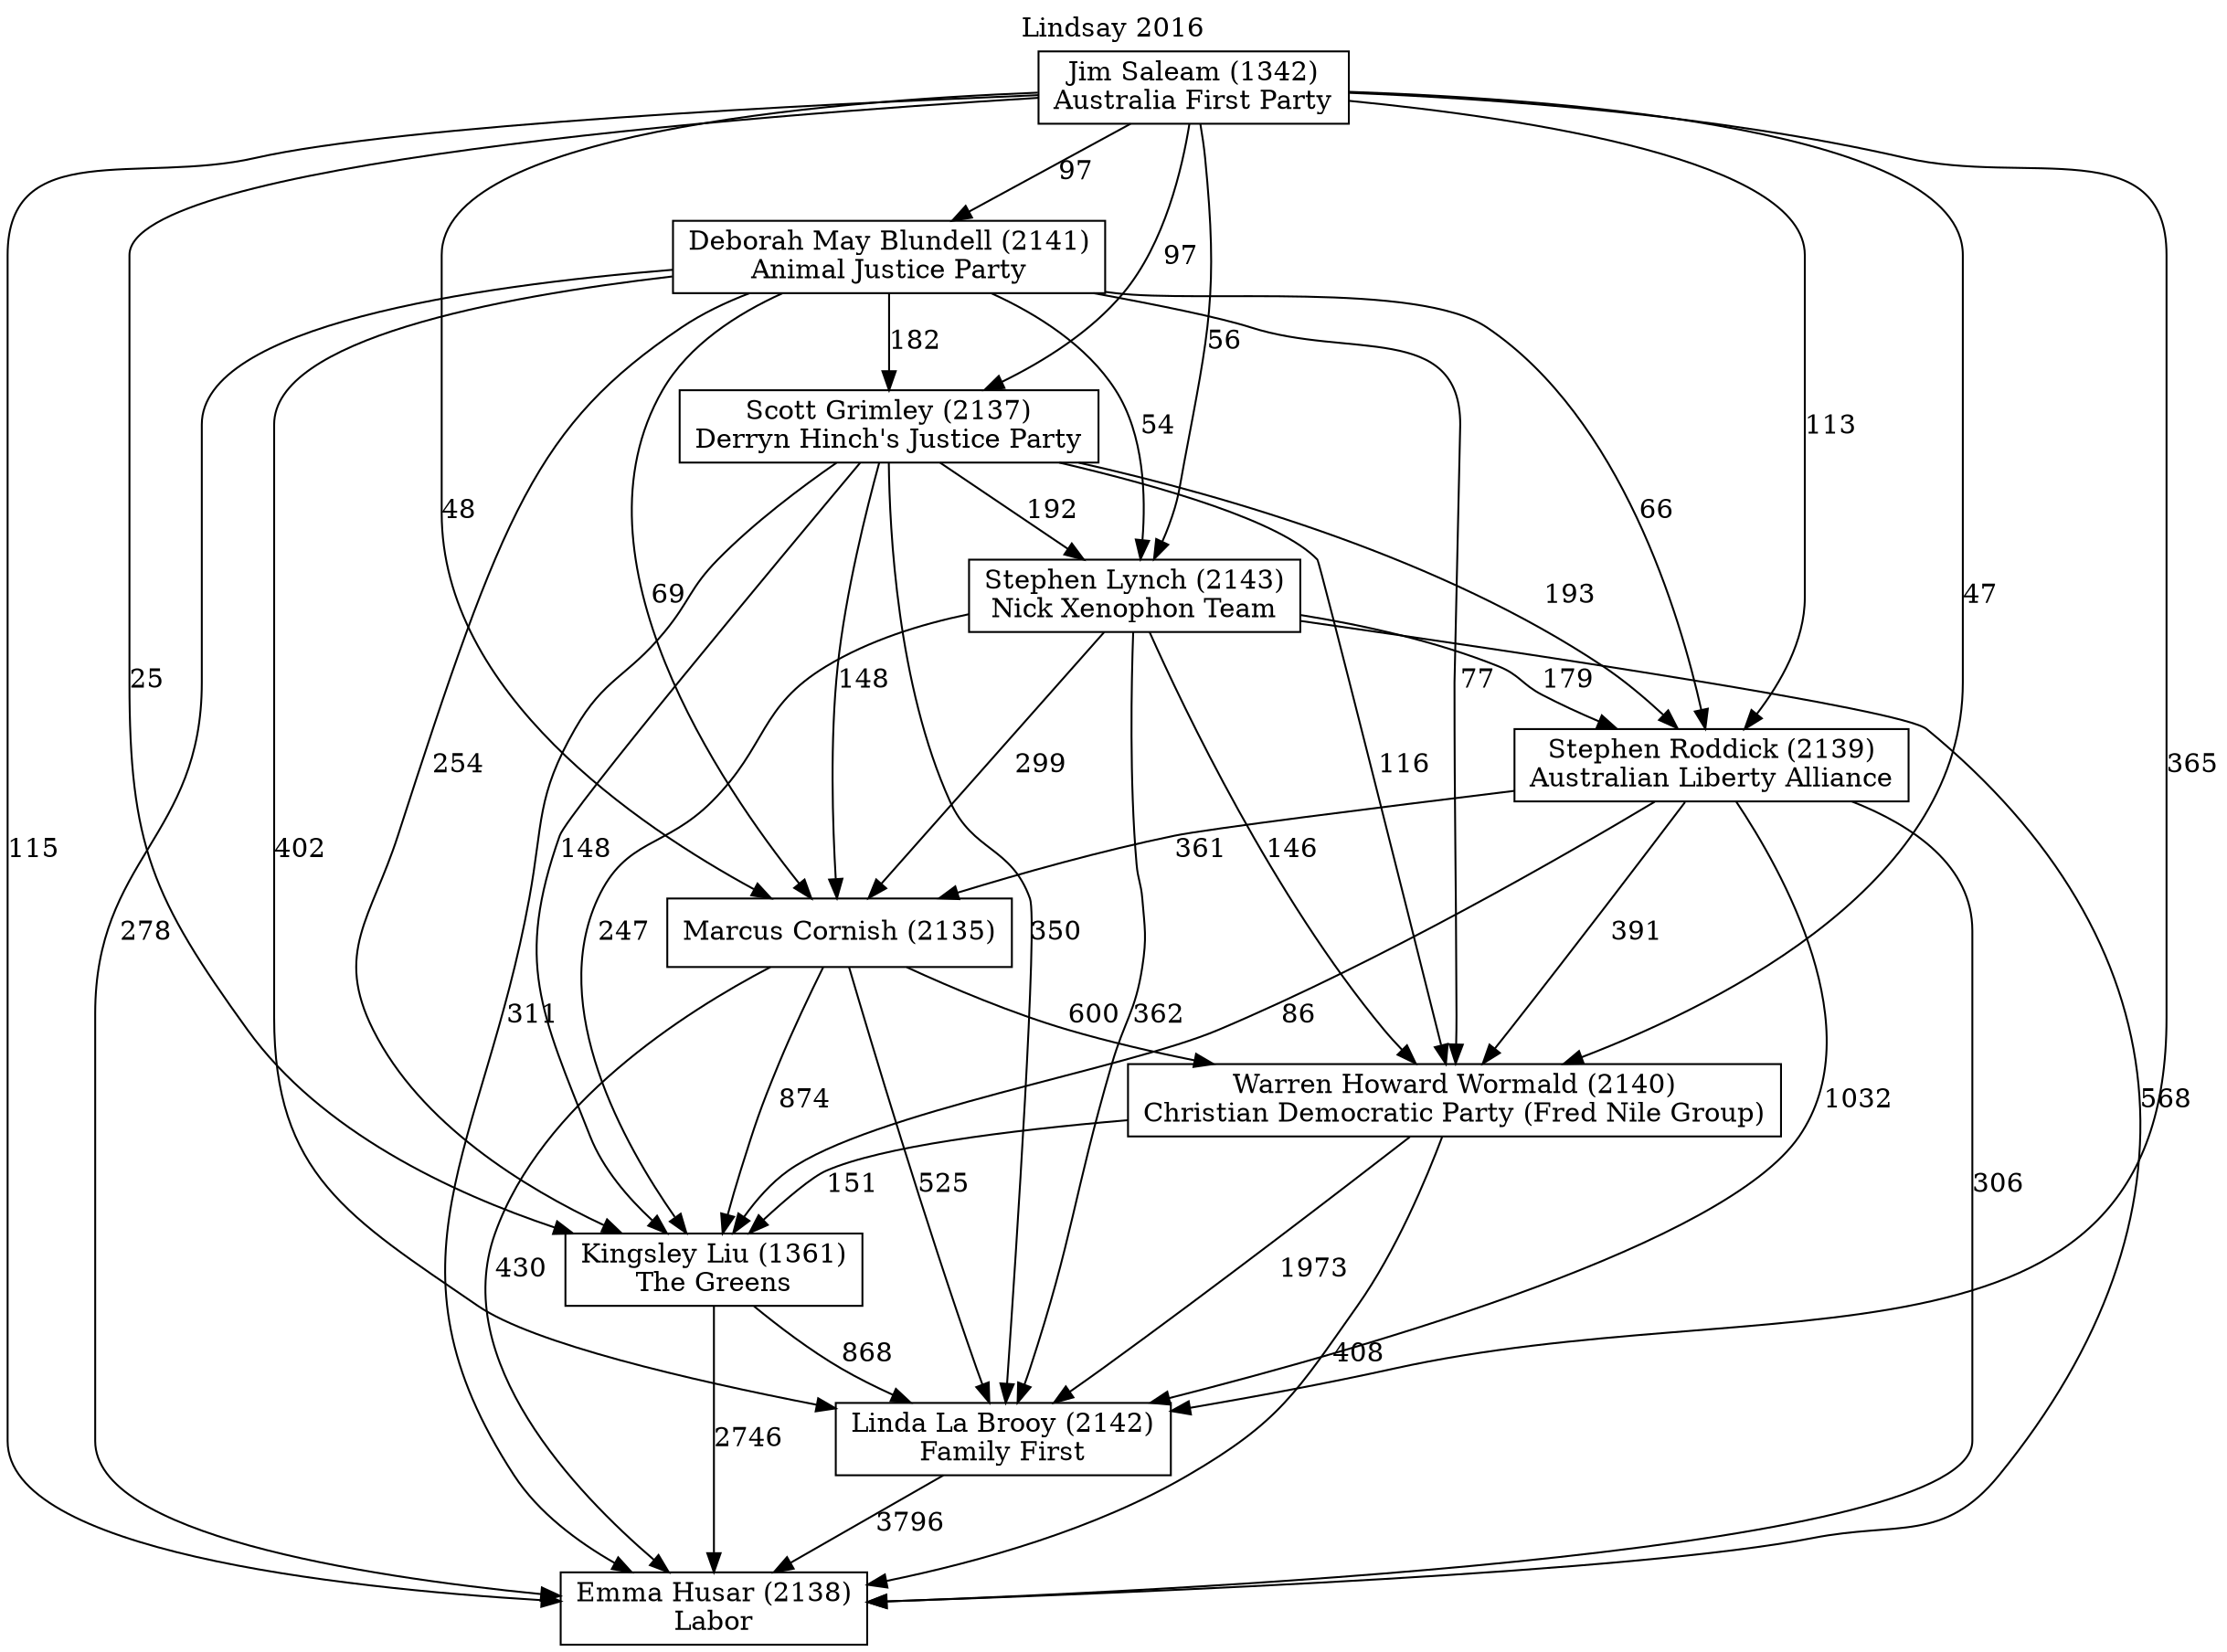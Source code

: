 // House preference flow
digraph "Emma Husar (2138)_Lindsay_2016" {
	graph [label="Lindsay 2016" labelloc=t mclimit=10]
	node [shape=box]
	"Deborah May Blundell (2141)" [label="Deborah May Blundell (2141)
Animal Justice Party"]
	"Emma Husar (2138)" [label="Emma Husar (2138)
Labor"]
	"Jim Saleam (1342)" [label="Jim Saleam (1342)
Australia First Party"]
	"Kingsley Liu (1361)" [label="Kingsley Liu (1361)
The Greens"]
	"Linda La Brooy (2142)" [label="Linda La Brooy (2142)
Family First"]
	"Marcus Cornish (2135)" [label="Marcus Cornish (2135)
"]
	"Scott Grimley (2137)" [label="Scott Grimley (2137)
Derryn Hinch's Justice Party"]
	"Stephen Lynch (2143)" [label="Stephen Lynch (2143)
Nick Xenophon Team"]
	"Stephen Roddick (2139)" [label="Stephen Roddick (2139)
Australian Liberty Alliance"]
	"Warren Howard Wormald (2140)" [label="Warren Howard Wormald (2140)
Christian Democratic Party (Fred Nile Group)"]
	"Deborah May Blundell (2141)" -> "Emma Husar (2138)" [label=278]
	"Deborah May Blundell (2141)" -> "Kingsley Liu (1361)" [label=254]
	"Deborah May Blundell (2141)" -> "Linda La Brooy (2142)" [label=402]
	"Deborah May Blundell (2141)" -> "Marcus Cornish (2135)" [label=69]
	"Deborah May Blundell (2141)" -> "Scott Grimley (2137)" [label=182]
	"Deborah May Blundell (2141)" -> "Stephen Lynch (2143)" [label=54]
	"Deborah May Blundell (2141)" -> "Stephen Roddick (2139)" [label=66]
	"Deborah May Blundell (2141)" -> "Warren Howard Wormald (2140)" [label=77]
	"Jim Saleam (1342)" -> "Deborah May Blundell (2141)" [label=97]
	"Jim Saleam (1342)" -> "Emma Husar (2138)" [label=115]
	"Jim Saleam (1342)" -> "Kingsley Liu (1361)" [label=25]
	"Jim Saleam (1342)" -> "Linda La Brooy (2142)" [label=365]
	"Jim Saleam (1342)" -> "Marcus Cornish (2135)" [label=48]
	"Jim Saleam (1342)" -> "Scott Grimley (2137)" [label=97]
	"Jim Saleam (1342)" -> "Stephen Lynch (2143)" [label=56]
	"Jim Saleam (1342)" -> "Stephen Roddick (2139)" [label=113]
	"Jim Saleam (1342)" -> "Warren Howard Wormald (2140)" [label=47]
	"Kingsley Liu (1361)" -> "Emma Husar (2138)" [label=2746]
	"Kingsley Liu (1361)" -> "Linda La Brooy (2142)" [label=868]
	"Linda La Brooy (2142)" -> "Emma Husar (2138)" [label=3796]
	"Marcus Cornish (2135)" -> "Emma Husar (2138)" [label=430]
	"Marcus Cornish (2135)" -> "Kingsley Liu (1361)" [label=874]
	"Marcus Cornish (2135)" -> "Linda La Brooy (2142)" [label=525]
	"Marcus Cornish (2135)" -> "Warren Howard Wormald (2140)" [label=600]
	"Scott Grimley (2137)" -> "Emma Husar (2138)" [label=311]
	"Scott Grimley (2137)" -> "Kingsley Liu (1361)" [label=148]
	"Scott Grimley (2137)" -> "Linda La Brooy (2142)" [label=350]
	"Scott Grimley (2137)" -> "Marcus Cornish (2135)" [label=148]
	"Scott Grimley (2137)" -> "Stephen Lynch (2143)" [label=192]
	"Scott Grimley (2137)" -> "Stephen Roddick (2139)" [label=193]
	"Scott Grimley (2137)" -> "Warren Howard Wormald (2140)" [label=116]
	"Stephen Lynch (2143)" -> "Emma Husar (2138)" [label=568]
	"Stephen Lynch (2143)" -> "Kingsley Liu (1361)" [label=247]
	"Stephen Lynch (2143)" -> "Linda La Brooy (2142)" [label=362]
	"Stephen Lynch (2143)" -> "Marcus Cornish (2135)" [label=299]
	"Stephen Lynch (2143)" -> "Stephen Roddick (2139)" [label=179]
	"Stephen Lynch (2143)" -> "Warren Howard Wormald (2140)" [label=146]
	"Stephen Roddick (2139)" -> "Emma Husar (2138)" [label=306]
	"Stephen Roddick (2139)" -> "Kingsley Liu (1361)" [label=86]
	"Stephen Roddick (2139)" -> "Linda La Brooy (2142)" [label=1032]
	"Stephen Roddick (2139)" -> "Marcus Cornish (2135)" [label=361]
	"Stephen Roddick (2139)" -> "Warren Howard Wormald (2140)" [label=391]
	"Warren Howard Wormald (2140)" -> "Emma Husar (2138)" [label=408]
	"Warren Howard Wormald (2140)" -> "Kingsley Liu (1361)" [label=151]
	"Warren Howard Wormald (2140)" -> "Linda La Brooy (2142)" [label=1973]
}
